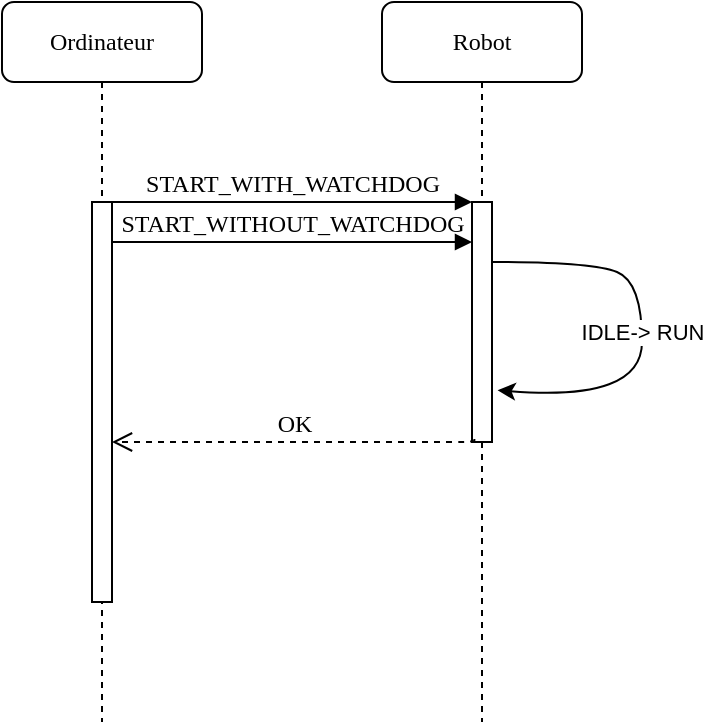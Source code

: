 <mxfile version="22.0.3" type="device">
  <diagram name="Page-1" id="13e1069c-82ec-6db2-03f1-153e76fe0fe0">
    <mxGraphModel dx="1122" dy="852" grid="1" gridSize="10" guides="1" tooltips="1" connect="1" arrows="1" fold="1" page="1" pageScale="1" pageWidth="1100" pageHeight="850" background="none" math="0" shadow="0">
      <root>
        <mxCell id="0" />
        <mxCell id="1" parent="0" />
        <mxCell id="7baba1c4bc27f4b0-2" value="Robot" style="shape=umlLifeline;perimeter=lifelinePerimeter;whiteSpace=wrap;html=1;container=1;collapsible=0;recursiveResize=0;outlineConnect=0;rounded=1;shadow=0;comic=0;labelBackgroundColor=none;strokeWidth=1;fontFamily=Verdana;fontSize=12;align=center;" parent="1" vertex="1">
          <mxGeometry x="480" y="260" width="100" height="360" as="geometry" />
        </mxCell>
        <mxCell id="7baba1c4bc27f4b0-10" value="" style="html=1;points=[];perimeter=orthogonalPerimeter;rounded=0;shadow=0;comic=0;labelBackgroundColor=none;strokeWidth=1;fontFamily=Verdana;fontSize=12;align=center;" parent="7baba1c4bc27f4b0-2" vertex="1">
          <mxGeometry x="45" y="100" width="10" height="120" as="geometry" />
        </mxCell>
        <mxCell id="HzyZGsg6_ylir2WwqlqJ-1" value="" style="curved=1;endArrow=classic;html=1;rounded=0;entryX=1.279;entryY=0.784;entryDx=0;entryDy=0;entryPerimeter=0;" edge="1" parent="7baba1c4bc27f4b0-2" target="7baba1c4bc27f4b0-10">
          <mxGeometry width="50" height="50" relative="1" as="geometry">
            <mxPoint x="55" y="130" as="sourcePoint" />
            <mxPoint x="100" y="200" as="targetPoint" />
            <Array as="points">
              <mxPoint x="105" y="130" />
              <mxPoint x="130" y="140" />
              <mxPoint x="130" y="200" />
            </Array>
          </mxGeometry>
        </mxCell>
        <mxCell id="HzyZGsg6_ylir2WwqlqJ-2" value="IDLE-&amp;gt; RUN" style="edgeLabel;html=1;align=center;verticalAlign=middle;resizable=0;points=[];" vertex="1" connectable="0" parent="HzyZGsg6_ylir2WwqlqJ-1">
          <mxGeometry x="-0.134" y="1" relative="1" as="geometry">
            <mxPoint x="-1" y="11" as="offset" />
          </mxGeometry>
        </mxCell>
        <mxCell id="7baba1c4bc27f4b0-8" value="Ordinateur" style="shape=umlLifeline;perimeter=lifelinePerimeter;whiteSpace=wrap;html=1;container=1;collapsible=0;recursiveResize=0;outlineConnect=0;rounded=1;shadow=0;comic=0;labelBackgroundColor=none;strokeWidth=1;fontFamily=Verdana;fontSize=12;align=center;" parent="1" vertex="1">
          <mxGeometry x="290" y="260" width="100" height="360" as="geometry" />
        </mxCell>
        <mxCell id="7baba1c4bc27f4b0-9" value="" style="html=1;points=[];perimeter=orthogonalPerimeter;rounded=0;shadow=0;comic=0;labelBackgroundColor=none;strokeWidth=1;fontFamily=Verdana;fontSize=12;align=center;" parent="7baba1c4bc27f4b0-8" vertex="1">
          <mxGeometry x="45" y="100" width="10" height="200" as="geometry" />
        </mxCell>
        <mxCell id="7baba1c4bc27f4b0-30" value="OK" style="html=1;verticalAlign=bottom;endArrow=open;dashed=1;endSize=8;labelBackgroundColor=none;fontFamily=Verdana;fontSize=12;edgeStyle=elbowEdgeStyle;elbow=vertical;exitX=0.119;exitY=0.988;exitDx=0;exitDy=0;exitPerimeter=0;" parent="7baba1c4bc27f4b0-8" source="7baba1c4bc27f4b0-10" edge="1">
          <mxGeometry relative="1" as="geometry">
            <mxPoint x="55" y="220" as="targetPoint" />
            <Array as="points">
              <mxPoint x="495.5" y="220" />
            </Array>
            <mxPoint x="795.5" y="220" as="sourcePoint" />
          </mxGeometry>
        </mxCell>
        <mxCell id="HzyZGsg6_ylir2WwqlqJ-3" value="START_WITHOUT_WATCHDOG" style="html=1;verticalAlign=bottom;endArrow=block;entryX=0;entryY=0;labelBackgroundColor=none;fontFamily=Verdana;fontSize=12;edgeStyle=elbowEdgeStyle;elbow=vertical;" edge="1" parent="7baba1c4bc27f4b0-8">
          <mxGeometry relative="1" as="geometry">
            <mxPoint x="55" y="120" as="sourcePoint" />
            <mxPoint x="235" y="120" as="targetPoint" />
          </mxGeometry>
        </mxCell>
        <mxCell id="7baba1c4bc27f4b0-11" value="START_WITH_WATCHDOG" style="html=1;verticalAlign=bottom;endArrow=block;entryX=0;entryY=0;labelBackgroundColor=none;fontFamily=Verdana;fontSize=12;edgeStyle=elbowEdgeStyle;elbow=vertical;" parent="1" source="7baba1c4bc27f4b0-9" target="7baba1c4bc27f4b0-10" edge="1">
          <mxGeometry relative="1" as="geometry">
            <mxPoint x="410" y="370" as="sourcePoint" />
          </mxGeometry>
        </mxCell>
      </root>
    </mxGraphModel>
  </diagram>
</mxfile>

